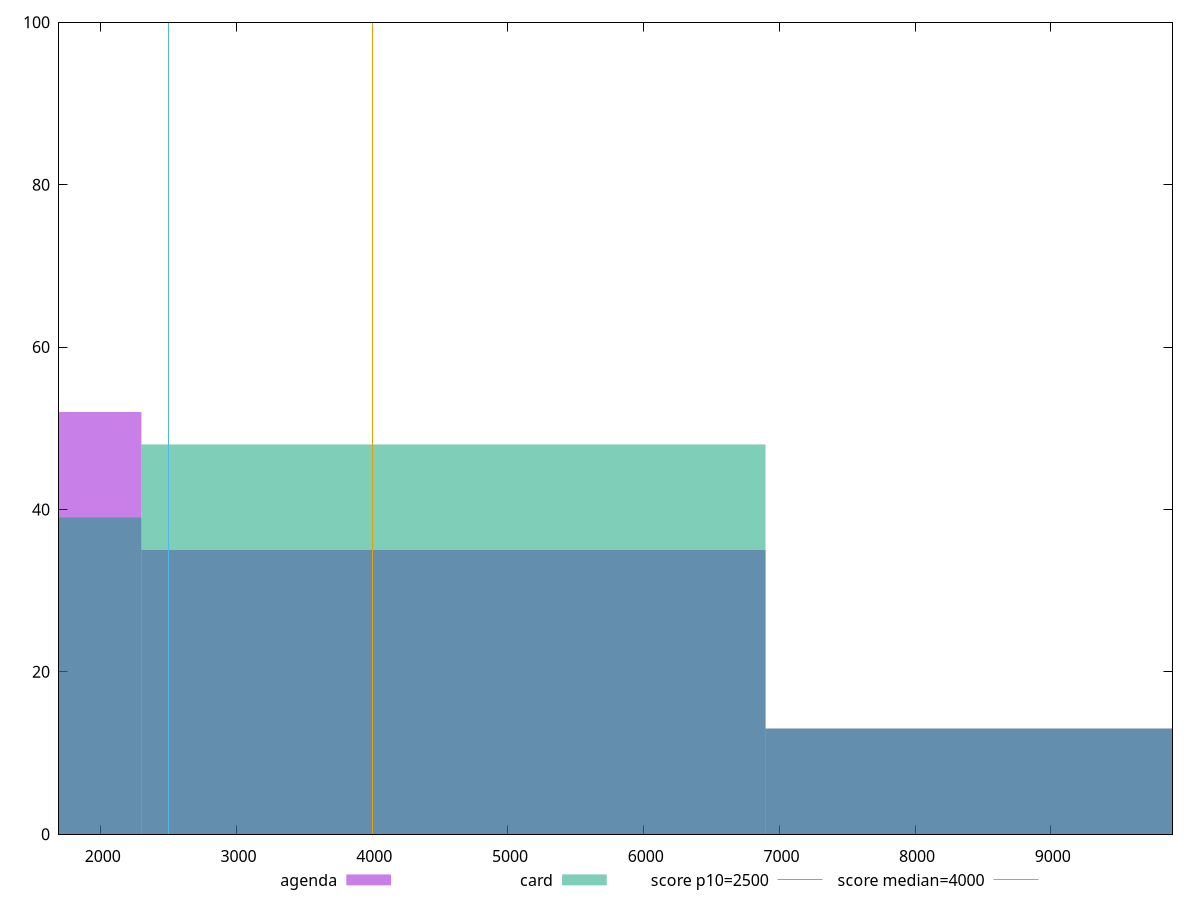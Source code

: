 reset

$agenda <<EOF
4598.511046258989 35
0 52
9197.022092517978 13
EOF

$card <<EOF
9197.022092517978 13
0 39
4598.511046258989 48
EOF

set key outside below
set boxwidth 4598.511046258989
set xrange [1692.111:9896.5435]
set yrange [0:100]
set trange [0:100]
set style fill transparent solid 0.5 noborder

set parametric
set terminal svg size 640, 500 enhanced background rgb 'white'
set output "reports/report_00028_2021-02-24T12-49-42.674Z/largest-contentful-paint/comparison/histogram/1_vs_2.svg"

plot $agenda title "agenda" with boxes, \
     $card title "card" with boxes, \
     2500,t title "score p10=2500", \
     4000,t title "score median=4000"

reset
